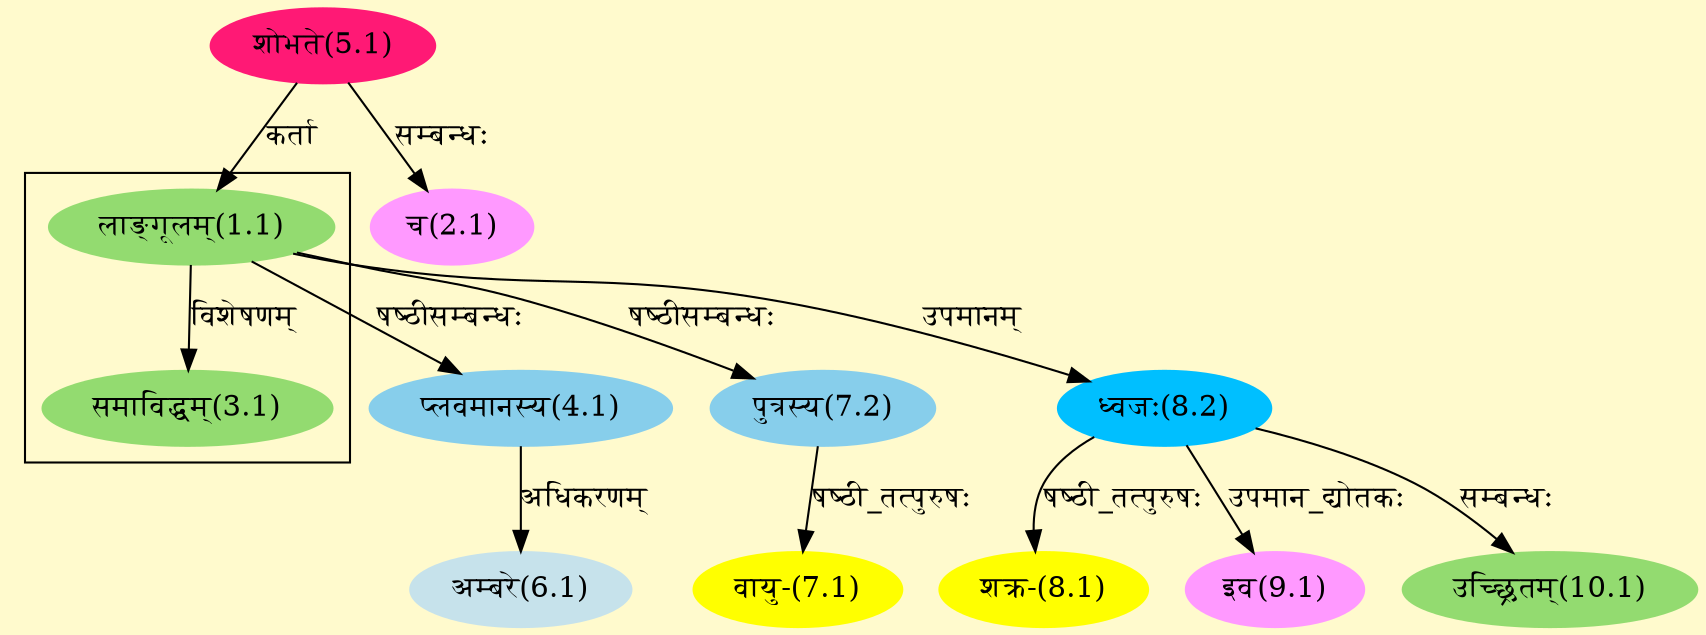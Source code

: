 digraph G{
rankdir=BT;
 compound=true;
 bgcolor="lemonchiffon1";

subgraph cluster_1{
Node3_1 [style=filled, color="#93DB70" label = "समाविद्धम्(3.1)"]
Node1_1 [style=filled, color="#93DB70" label = "लाङ्गूलम्(1.1)"]

}
Node1_1 [style=filled, color="#93DB70" label = "लाङ्गूलम्(1.1)"]
Node5_1 [style=filled, color="#FF1975" label = "शोभते(5.1)"]
Node2_1 [style=filled, color="#FF99FF" label = "च(2.1)"]
Node4_1 [style=filled, color="#87CEEB" label = "प्लवमानस्य(4.1)"]
Node [style=filled, color="" label = "()"]
Node6_1 [style=filled, color="#C6E2EB" label = "अम्बरे(6.1)"]
Node7_1 [style=filled, color="#FFFF00" label = "वायु-(7.1)"]
Node7_2 [style=filled, color="#87CEEB" label = "पुत्रस्य(7.2)"]
Node8_1 [style=filled, color="#FFFF00" label = "शक्र-(8.1)"]
Node8_2 [style=filled, color="#00BFFF" label = "ध्वजः(8.2)"]
Node9_1 [style=filled, color="#FF99FF" label = "इव(9.1)"]
Node10_1 [style=filled, color="#93DB70" label = "उच्छ्रितम्(10.1)"]
/* Start of Relations section */

Node1_1 -> Node5_1 [  label="कर्ता"  dir="back" ]
Node2_1 -> Node5_1 [  label="सम्बन्धः"  dir="back" ]
Node3_1 -> Node1_1 [  label="विशेषणम्"  dir="back" ]
Node4_1 -> Node1_1 [  label="षष्ठीसम्बन्धः"  dir="back" ]
Node6_1 -> Node4_1 [  label="अधिकरणम्"  dir="back" ]
Node7_1 -> Node7_2 [  label="षष्ठी_तत्पुरुषः"  dir="back" ]
Node7_2 -> Node1_1 [  label="षष्ठीसम्बन्धः"  dir="back" ]
Node8_1 -> Node8_2 [  label="षष्ठी_तत्पुरुषः"  dir="back" ]
Node8_2 -> Node1_1 [  label="उपमानम्"  dir="back" ]
Node9_1 -> Node8_2 [  label="उपमान_द्योतकः"  dir="back" ]
Node10_1 -> Node8_2 [  label="सम्बन्धः"  dir="back" ]
}
